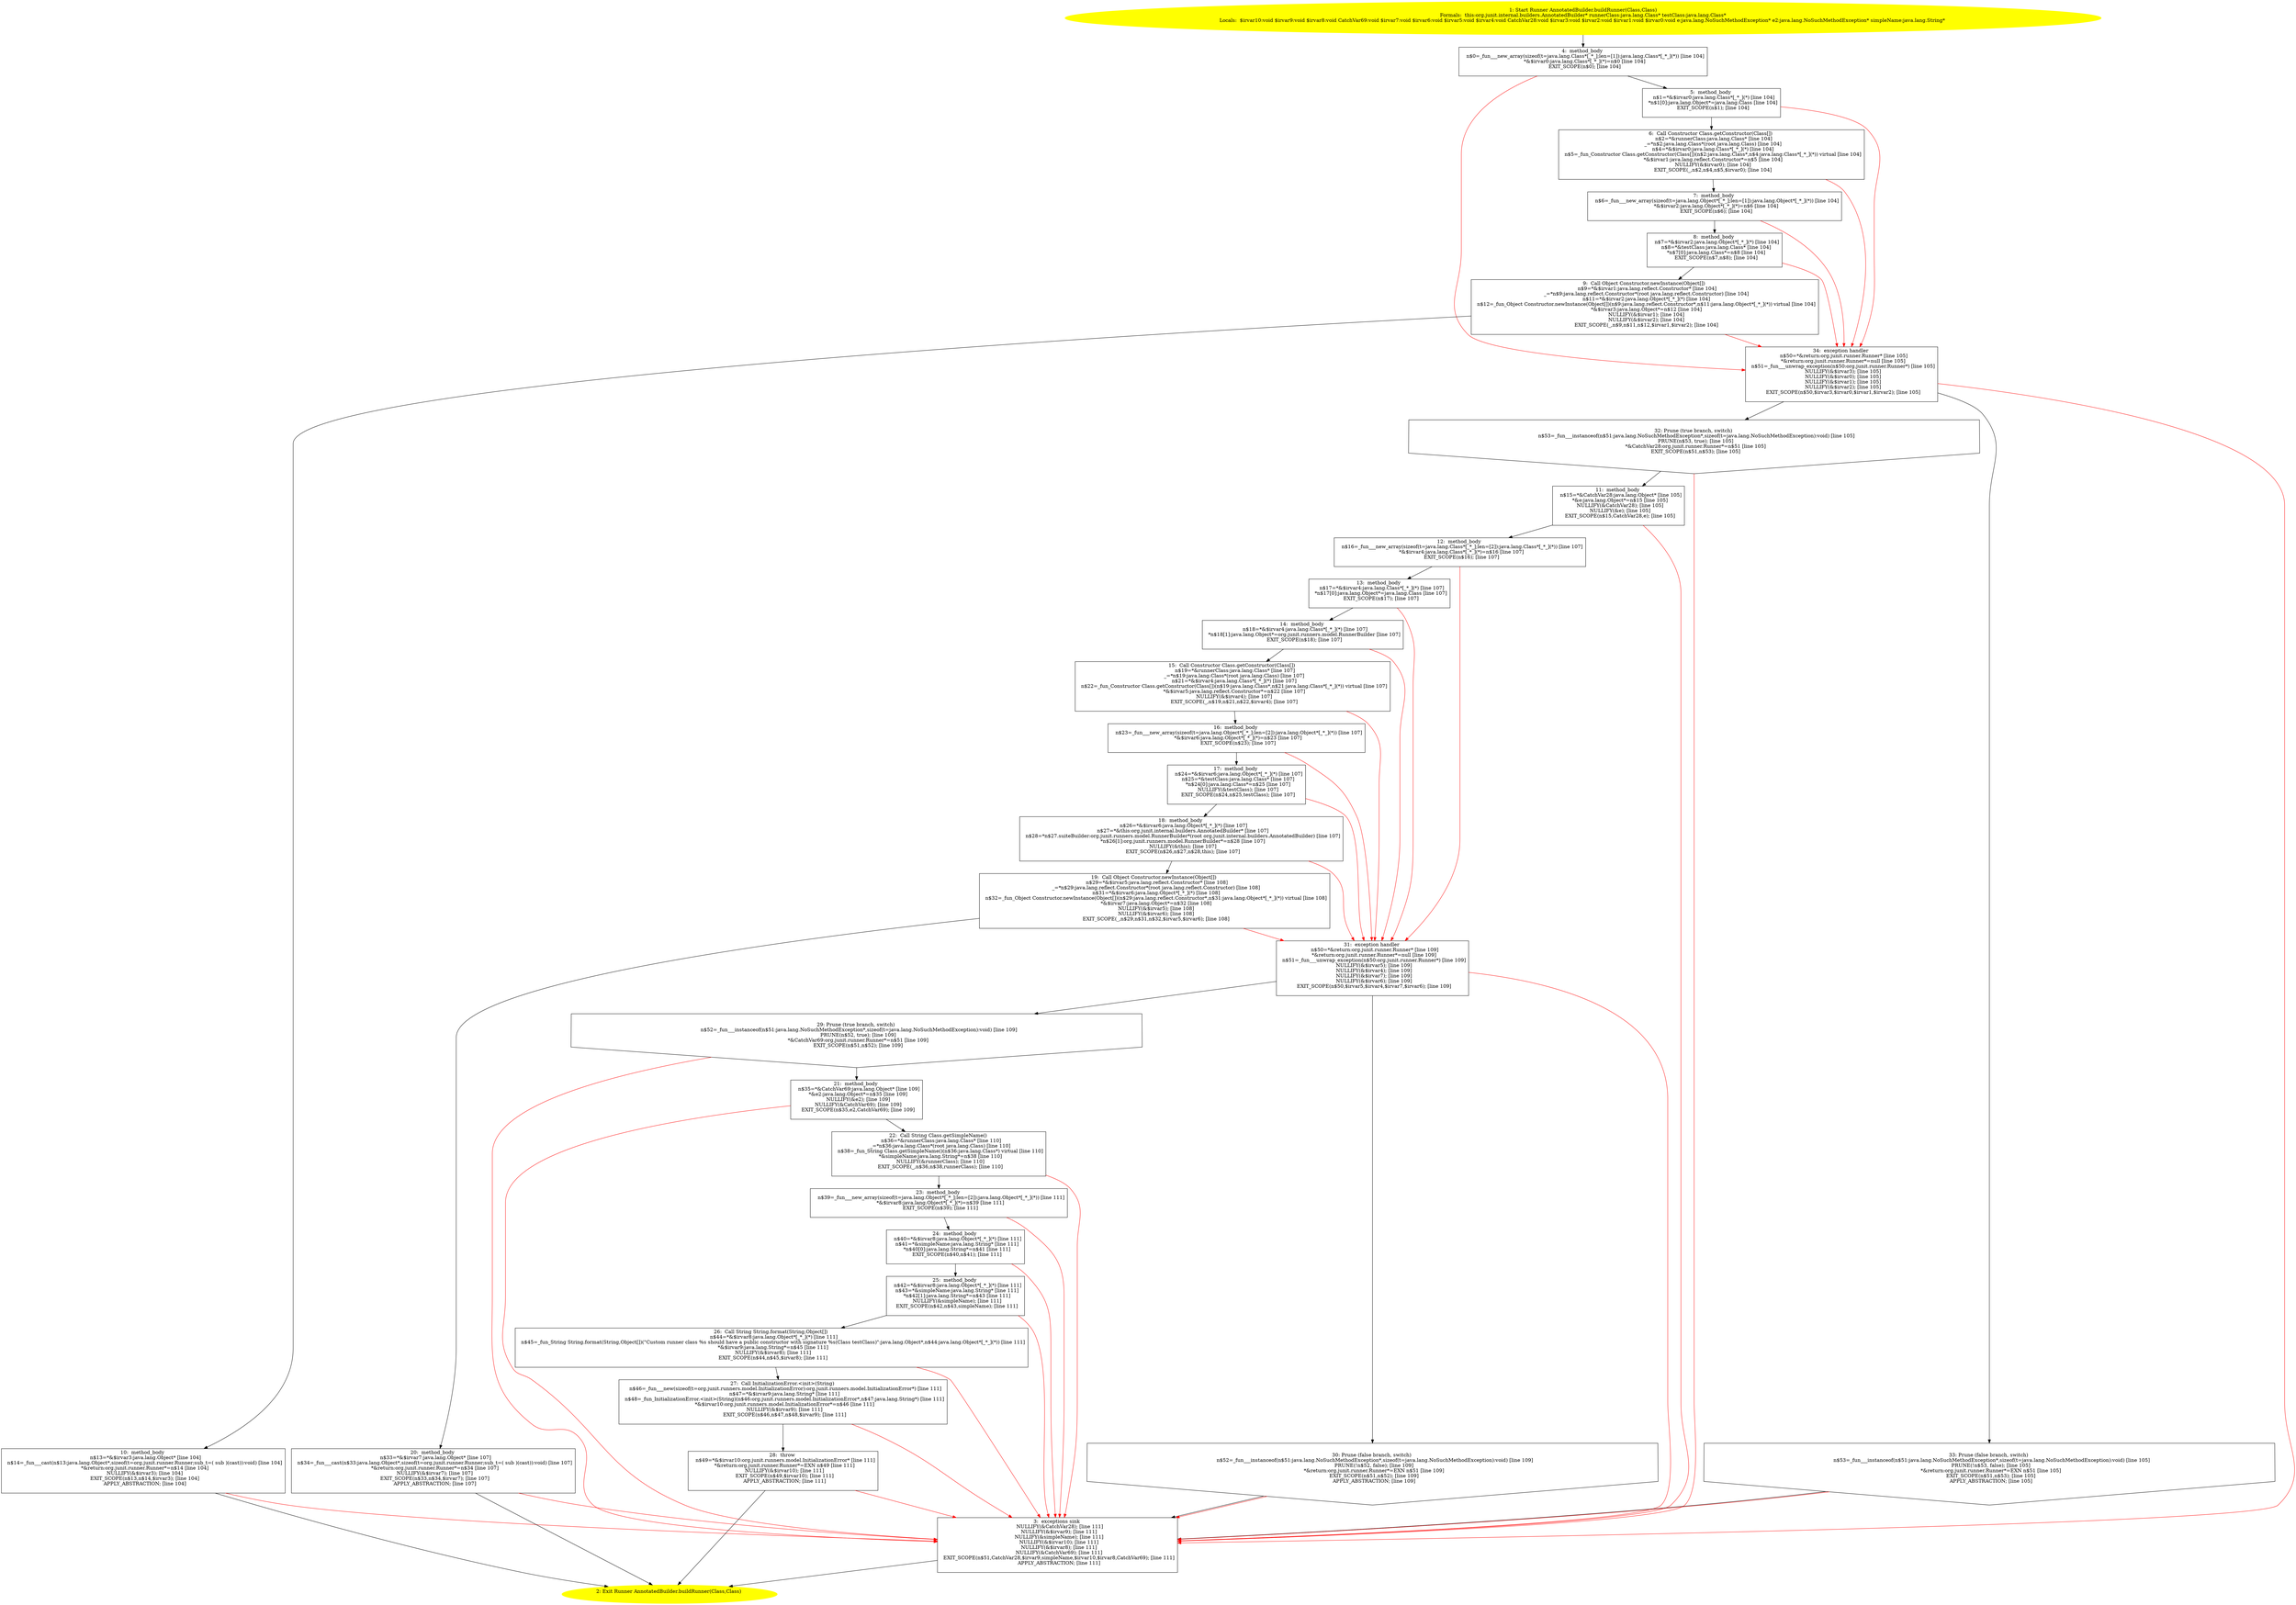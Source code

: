 /* @generated */
digraph cfg {
"org.junit.internal.builders.AnnotatedBuilder.buildRunner(java.lang.Class,java.lang.Class):org.junit..63492aeca225d064f7ba1cf9cd0d0d98_1" [label="1: Start Runner AnnotatedBuilder.buildRunner(Class,Class)\nFormals:  this:org.junit.internal.builders.AnnotatedBuilder* runnerClass:java.lang.Class* testClass:java.lang.Class*\nLocals:  $irvar10:void $irvar9:void $irvar8:void CatchVar69:void $irvar7:void $irvar6:void $irvar5:void $irvar4:void CatchVar28:void $irvar3:void $irvar2:void $irvar1:void $irvar0:void e:java.lang.NoSuchMethodException* e2:java.lang.NoSuchMethodException* simpleName:java.lang.String* \n  " color=yellow style=filled]
	

	 "org.junit.internal.builders.AnnotatedBuilder.buildRunner(java.lang.Class,java.lang.Class):org.junit..63492aeca225d064f7ba1cf9cd0d0d98_1" -> "org.junit.internal.builders.AnnotatedBuilder.buildRunner(java.lang.Class,java.lang.Class):org.junit..63492aeca225d064f7ba1cf9cd0d0d98_4" ;
"org.junit.internal.builders.AnnotatedBuilder.buildRunner(java.lang.Class,java.lang.Class):org.junit..63492aeca225d064f7ba1cf9cd0d0d98_2" [label="2: Exit Runner AnnotatedBuilder.buildRunner(Class,Class) \n  " color=yellow style=filled]
	

"org.junit.internal.builders.AnnotatedBuilder.buildRunner(java.lang.Class,java.lang.Class):org.junit..63492aeca225d064f7ba1cf9cd0d0d98_3" [label="3:  exceptions sink \n   NULLIFY(&CatchVar28); [line 111]\n  NULLIFY(&$irvar9); [line 111]\n  NULLIFY(&simpleName); [line 111]\n  NULLIFY(&$irvar10); [line 111]\n  NULLIFY(&$irvar8); [line 111]\n  NULLIFY(&CatchVar69); [line 111]\n  EXIT_SCOPE(n$51,CatchVar28,$irvar9,simpleName,$irvar10,$irvar8,CatchVar69); [line 111]\n  APPLY_ABSTRACTION; [line 111]\n " shape="box"]
	

	 "org.junit.internal.builders.AnnotatedBuilder.buildRunner(java.lang.Class,java.lang.Class):org.junit..63492aeca225d064f7ba1cf9cd0d0d98_3" -> "org.junit.internal.builders.AnnotatedBuilder.buildRunner(java.lang.Class,java.lang.Class):org.junit..63492aeca225d064f7ba1cf9cd0d0d98_2" ;
"org.junit.internal.builders.AnnotatedBuilder.buildRunner(java.lang.Class,java.lang.Class):org.junit..63492aeca225d064f7ba1cf9cd0d0d98_4" [label="4:  method_body \n   n$0=_fun___new_array(sizeof(t=java.lang.Class*[_*_];len=[1]):java.lang.Class*[_*_](*)) [line 104]\n  *&$irvar0:java.lang.Class*[_*_](*)=n$0 [line 104]\n  EXIT_SCOPE(n$0); [line 104]\n " shape="box"]
	

	 "org.junit.internal.builders.AnnotatedBuilder.buildRunner(java.lang.Class,java.lang.Class):org.junit..63492aeca225d064f7ba1cf9cd0d0d98_4" -> "org.junit.internal.builders.AnnotatedBuilder.buildRunner(java.lang.Class,java.lang.Class):org.junit..63492aeca225d064f7ba1cf9cd0d0d98_5" ;
	 "org.junit.internal.builders.AnnotatedBuilder.buildRunner(java.lang.Class,java.lang.Class):org.junit..63492aeca225d064f7ba1cf9cd0d0d98_4" -> "org.junit.internal.builders.AnnotatedBuilder.buildRunner(java.lang.Class,java.lang.Class):org.junit..63492aeca225d064f7ba1cf9cd0d0d98_34" [color="red" ];
"org.junit.internal.builders.AnnotatedBuilder.buildRunner(java.lang.Class,java.lang.Class):org.junit..63492aeca225d064f7ba1cf9cd0d0d98_5" [label="5:  method_body \n   n$1=*&$irvar0:java.lang.Class*[_*_](*) [line 104]\n  *n$1[0]:java.lang.Object*=java.lang.Class [line 104]\n  EXIT_SCOPE(n$1); [line 104]\n " shape="box"]
	

	 "org.junit.internal.builders.AnnotatedBuilder.buildRunner(java.lang.Class,java.lang.Class):org.junit..63492aeca225d064f7ba1cf9cd0d0d98_5" -> "org.junit.internal.builders.AnnotatedBuilder.buildRunner(java.lang.Class,java.lang.Class):org.junit..63492aeca225d064f7ba1cf9cd0d0d98_6" ;
	 "org.junit.internal.builders.AnnotatedBuilder.buildRunner(java.lang.Class,java.lang.Class):org.junit..63492aeca225d064f7ba1cf9cd0d0d98_5" -> "org.junit.internal.builders.AnnotatedBuilder.buildRunner(java.lang.Class,java.lang.Class):org.junit..63492aeca225d064f7ba1cf9cd0d0d98_34" [color="red" ];
"org.junit.internal.builders.AnnotatedBuilder.buildRunner(java.lang.Class,java.lang.Class):org.junit..63492aeca225d064f7ba1cf9cd0d0d98_6" [label="6:  Call Constructor Class.getConstructor(Class[]) \n   n$2=*&runnerClass:java.lang.Class* [line 104]\n  _=*n$2:java.lang.Class*(root java.lang.Class) [line 104]\n  n$4=*&$irvar0:java.lang.Class*[_*_](*) [line 104]\n  n$5=_fun_Constructor Class.getConstructor(Class[])(n$2:java.lang.Class*,n$4:java.lang.Class*[_*_](*)) virtual [line 104]\n  *&$irvar1:java.lang.reflect.Constructor*=n$5 [line 104]\n  NULLIFY(&$irvar0); [line 104]\n  EXIT_SCOPE(_,n$2,n$4,n$5,$irvar0); [line 104]\n " shape="box"]
	

	 "org.junit.internal.builders.AnnotatedBuilder.buildRunner(java.lang.Class,java.lang.Class):org.junit..63492aeca225d064f7ba1cf9cd0d0d98_6" -> "org.junit.internal.builders.AnnotatedBuilder.buildRunner(java.lang.Class,java.lang.Class):org.junit..63492aeca225d064f7ba1cf9cd0d0d98_7" ;
	 "org.junit.internal.builders.AnnotatedBuilder.buildRunner(java.lang.Class,java.lang.Class):org.junit..63492aeca225d064f7ba1cf9cd0d0d98_6" -> "org.junit.internal.builders.AnnotatedBuilder.buildRunner(java.lang.Class,java.lang.Class):org.junit..63492aeca225d064f7ba1cf9cd0d0d98_34" [color="red" ];
"org.junit.internal.builders.AnnotatedBuilder.buildRunner(java.lang.Class,java.lang.Class):org.junit..63492aeca225d064f7ba1cf9cd0d0d98_7" [label="7:  method_body \n   n$6=_fun___new_array(sizeof(t=java.lang.Object*[_*_];len=[1]):java.lang.Object*[_*_](*)) [line 104]\n  *&$irvar2:java.lang.Object*[_*_](*)=n$6 [line 104]\n  EXIT_SCOPE(n$6); [line 104]\n " shape="box"]
	

	 "org.junit.internal.builders.AnnotatedBuilder.buildRunner(java.lang.Class,java.lang.Class):org.junit..63492aeca225d064f7ba1cf9cd0d0d98_7" -> "org.junit.internal.builders.AnnotatedBuilder.buildRunner(java.lang.Class,java.lang.Class):org.junit..63492aeca225d064f7ba1cf9cd0d0d98_8" ;
	 "org.junit.internal.builders.AnnotatedBuilder.buildRunner(java.lang.Class,java.lang.Class):org.junit..63492aeca225d064f7ba1cf9cd0d0d98_7" -> "org.junit.internal.builders.AnnotatedBuilder.buildRunner(java.lang.Class,java.lang.Class):org.junit..63492aeca225d064f7ba1cf9cd0d0d98_34" [color="red" ];
"org.junit.internal.builders.AnnotatedBuilder.buildRunner(java.lang.Class,java.lang.Class):org.junit..63492aeca225d064f7ba1cf9cd0d0d98_8" [label="8:  method_body \n   n$7=*&$irvar2:java.lang.Object*[_*_](*) [line 104]\n  n$8=*&testClass:java.lang.Class* [line 104]\n  *n$7[0]:java.lang.Class*=n$8 [line 104]\n  EXIT_SCOPE(n$7,n$8); [line 104]\n " shape="box"]
	

	 "org.junit.internal.builders.AnnotatedBuilder.buildRunner(java.lang.Class,java.lang.Class):org.junit..63492aeca225d064f7ba1cf9cd0d0d98_8" -> "org.junit.internal.builders.AnnotatedBuilder.buildRunner(java.lang.Class,java.lang.Class):org.junit..63492aeca225d064f7ba1cf9cd0d0d98_9" ;
	 "org.junit.internal.builders.AnnotatedBuilder.buildRunner(java.lang.Class,java.lang.Class):org.junit..63492aeca225d064f7ba1cf9cd0d0d98_8" -> "org.junit.internal.builders.AnnotatedBuilder.buildRunner(java.lang.Class,java.lang.Class):org.junit..63492aeca225d064f7ba1cf9cd0d0d98_34" [color="red" ];
"org.junit.internal.builders.AnnotatedBuilder.buildRunner(java.lang.Class,java.lang.Class):org.junit..63492aeca225d064f7ba1cf9cd0d0d98_9" [label="9:  Call Object Constructor.newInstance(Object[]) \n   n$9=*&$irvar1:java.lang.reflect.Constructor* [line 104]\n  _=*n$9:java.lang.reflect.Constructor*(root java.lang.reflect.Constructor) [line 104]\n  n$11=*&$irvar2:java.lang.Object*[_*_](*) [line 104]\n  n$12=_fun_Object Constructor.newInstance(Object[])(n$9:java.lang.reflect.Constructor*,n$11:java.lang.Object*[_*_](*)) virtual [line 104]\n  *&$irvar3:java.lang.Object*=n$12 [line 104]\n  NULLIFY(&$irvar1); [line 104]\n  NULLIFY(&$irvar2); [line 104]\n  EXIT_SCOPE(_,n$9,n$11,n$12,$irvar1,$irvar2); [line 104]\n " shape="box"]
	

	 "org.junit.internal.builders.AnnotatedBuilder.buildRunner(java.lang.Class,java.lang.Class):org.junit..63492aeca225d064f7ba1cf9cd0d0d98_9" -> "org.junit.internal.builders.AnnotatedBuilder.buildRunner(java.lang.Class,java.lang.Class):org.junit..63492aeca225d064f7ba1cf9cd0d0d98_10" ;
	 "org.junit.internal.builders.AnnotatedBuilder.buildRunner(java.lang.Class,java.lang.Class):org.junit..63492aeca225d064f7ba1cf9cd0d0d98_9" -> "org.junit.internal.builders.AnnotatedBuilder.buildRunner(java.lang.Class,java.lang.Class):org.junit..63492aeca225d064f7ba1cf9cd0d0d98_34" [color="red" ];
"org.junit.internal.builders.AnnotatedBuilder.buildRunner(java.lang.Class,java.lang.Class):org.junit..63492aeca225d064f7ba1cf9cd0d0d98_10" [label="10:  method_body \n   n$13=*&$irvar3:java.lang.Object* [line 104]\n  n$14=_fun___cast(n$13:java.lang.Object*,sizeof(t=org.junit.runner.Runner;sub_t=( sub )(cast)):void) [line 104]\n  *&return:org.junit.runner.Runner*=n$14 [line 104]\n  NULLIFY(&$irvar3); [line 104]\n  EXIT_SCOPE(n$13,n$14,$irvar3); [line 104]\n  APPLY_ABSTRACTION; [line 104]\n " shape="box"]
	

	 "org.junit.internal.builders.AnnotatedBuilder.buildRunner(java.lang.Class,java.lang.Class):org.junit..63492aeca225d064f7ba1cf9cd0d0d98_10" -> "org.junit.internal.builders.AnnotatedBuilder.buildRunner(java.lang.Class,java.lang.Class):org.junit..63492aeca225d064f7ba1cf9cd0d0d98_2" ;
	 "org.junit.internal.builders.AnnotatedBuilder.buildRunner(java.lang.Class,java.lang.Class):org.junit..63492aeca225d064f7ba1cf9cd0d0d98_10" -> "org.junit.internal.builders.AnnotatedBuilder.buildRunner(java.lang.Class,java.lang.Class):org.junit..63492aeca225d064f7ba1cf9cd0d0d98_3" [color="red" ];
"org.junit.internal.builders.AnnotatedBuilder.buildRunner(java.lang.Class,java.lang.Class):org.junit..63492aeca225d064f7ba1cf9cd0d0d98_11" [label="11:  method_body \n   n$15=*&CatchVar28:java.lang.Object* [line 105]\n  *&e:java.lang.Object*=n$15 [line 105]\n  NULLIFY(&CatchVar28); [line 105]\n  NULLIFY(&e); [line 105]\n  EXIT_SCOPE(n$15,CatchVar28,e); [line 105]\n " shape="box"]
	

	 "org.junit.internal.builders.AnnotatedBuilder.buildRunner(java.lang.Class,java.lang.Class):org.junit..63492aeca225d064f7ba1cf9cd0d0d98_11" -> "org.junit.internal.builders.AnnotatedBuilder.buildRunner(java.lang.Class,java.lang.Class):org.junit..63492aeca225d064f7ba1cf9cd0d0d98_12" ;
	 "org.junit.internal.builders.AnnotatedBuilder.buildRunner(java.lang.Class,java.lang.Class):org.junit..63492aeca225d064f7ba1cf9cd0d0d98_11" -> "org.junit.internal.builders.AnnotatedBuilder.buildRunner(java.lang.Class,java.lang.Class):org.junit..63492aeca225d064f7ba1cf9cd0d0d98_3" [color="red" ];
"org.junit.internal.builders.AnnotatedBuilder.buildRunner(java.lang.Class,java.lang.Class):org.junit..63492aeca225d064f7ba1cf9cd0d0d98_12" [label="12:  method_body \n   n$16=_fun___new_array(sizeof(t=java.lang.Class*[_*_];len=[2]):java.lang.Class*[_*_](*)) [line 107]\n  *&$irvar4:java.lang.Class*[_*_](*)=n$16 [line 107]\n  EXIT_SCOPE(n$16); [line 107]\n " shape="box"]
	

	 "org.junit.internal.builders.AnnotatedBuilder.buildRunner(java.lang.Class,java.lang.Class):org.junit..63492aeca225d064f7ba1cf9cd0d0d98_12" -> "org.junit.internal.builders.AnnotatedBuilder.buildRunner(java.lang.Class,java.lang.Class):org.junit..63492aeca225d064f7ba1cf9cd0d0d98_13" ;
	 "org.junit.internal.builders.AnnotatedBuilder.buildRunner(java.lang.Class,java.lang.Class):org.junit..63492aeca225d064f7ba1cf9cd0d0d98_12" -> "org.junit.internal.builders.AnnotatedBuilder.buildRunner(java.lang.Class,java.lang.Class):org.junit..63492aeca225d064f7ba1cf9cd0d0d98_31" [color="red" ];
"org.junit.internal.builders.AnnotatedBuilder.buildRunner(java.lang.Class,java.lang.Class):org.junit..63492aeca225d064f7ba1cf9cd0d0d98_13" [label="13:  method_body \n   n$17=*&$irvar4:java.lang.Class*[_*_](*) [line 107]\n  *n$17[0]:java.lang.Object*=java.lang.Class [line 107]\n  EXIT_SCOPE(n$17); [line 107]\n " shape="box"]
	

	 "org.junit.internal.builders.AnnotatedBuilder.buildRunner(java.lang.Class,java.lang.Class):org.junit..63492aeca225d064f7ba1cf9cd0d0d98_13" -> "org.junit.internal.builders.AnnotatedBuilder.buildRunner(java.lang.Class,java.lang.Class):org.junit..63492aeca225d064f7ba1cf9cd0d0d98_14" ;
	 "org.junit.internal.builders.AnnotatedBuilder.buildRunner(java.lang.Class,java.lang.Class):org.junit..63492aeca225d064f7ba1cf9cd0d0d98_13" -> "org.junit.internal.builders.AnnotatedBuilder.buildRunner(java.lang.Class,java.lang.Class):org.junit..63492aeca225d064f7ba1cf9cd0d0d98_31" [color="red" ];
"org.junit.internal.builders.AnnotatedBuilder.buildRunner(java.lang.Class,java.lang.Class):org.junit..63492aeca225d064f7ba1cf9cd0d0d98_14" [label="14:  method_body \n   n$18=*&$irvar4:java.lang.Class*[_*_](*) [line 107]\n  *n$18[1]:java.lang.Object*=org.junit.runners.model.RunnerBuilder [line 107]\n  EXIT_SCOPE(n$18); [line 107]\n " shape="box"]
	

	 "org.junit.internal.builders.AnnotatedBuilder.buildRunner(java.lang.Class,java.lang.Class):org.junit..63492aeca225d064f7ba1cf9cd0d0d98_14" -> "org.junit.internal.builders.AnnotatedBuilder.buildRunner(java.lang.Class,java.lang.Class):org.junit..63492aeca225d064f7ba1cf9cd0d0d98_15" ;
	 "org.junit.internal.builders.AnnotatedBuilder.buildRunner(java.lang.Class,java.lang.Class):org.junit..63492aeca225d064f7ba1cf9cd0d0d98_14" -> "org.junit.internal.builders.AnnotatedBuilder.buildRunner(java.lang.Class,java.lang.Class):org.junit..63492aeca225d064f7ba1cf9cd0d0d98_31" [color="red" ];
"org.junit.internal.builders.AnnotatedBuilder.buildRunner(java.lang.Class,java.lang.Class):org.junit..63492aeca225d064f7ba1cf9cd0d0d98_15" [label="15:  Call Constructor Class.getConstructor(Class[]) \n   n$19=*&runnerClass:java.lang.Class* [line 107]\n  _=*n$19:java.lang.Class*(root java.lang.Class) [line 107]\n  n$21=*&$irvar4:java.lang.Class*[_*_](*) [line 107]\n  n$22=_fun_Constructor Class.getConstructor(Class[])(n$19:java.lang.Class*,n$21:java.lang.Class*[_*_](*)) virtual [line 107]\n  *&$irvar5:java.lang.reflect.Constructor*=n$22 [line 107]\n  NULLIFY(&$irvar4); [line 107]\n  EXIT_SCOPE(_,n$19,n$21,n$22,$irvar4); [line 107]\n " shape="box"]
	

	 "org.junit.internal.builders.AnnotatedBuilder.buildRunner(java.lang.Class,java.lang.Class):org.junit..63492aeca225d064f7ba1cf9cd0d0d98_15" -> "org.junit.internal.builders.AnnotatedBuilder.buildRunner(java.lang.Class,java.lang.Class):org.junit..63492aeca225d064f7ba1cf9cd0d0d98_16" ;
	 "org.junit.internal.builders.AnnotatedBuilder.buildRunner(java.lang.Class,java.lang.Class):org.junit..63492aeca225d064f7ba1cf9cd0d0d98_15" -> "org.junit.internal.builders.AnnotatedBuilder.buildRunner(java.lang.Class,java.lang.Class):org.junit..63492aeca225d064f7ba1cf9cd0d0d98_31" [color="red" ];
"org.junit.internal.builders.AnnotatedBuilder.buildRunner(java.lang.Class,java.lang.Class):org.junit..63492aeca225d064f7ba1cf9cd0d0d98_16" [label="16:  method_body \n   n$23=_fun___new_array(sizeof(t=java.lang.Object*[_*_];len=[2]):java.lang.Object*[_*_](*)) [line 107]\n  *&$irvar6:java.lang.Object*[_*_](*)=n$23 [line 107]\n  EXIT_SCOPE(n$23); [line 107]\n " shape="box"]
	

	 "org.junit.internal.builders.AnnotatedBuilder.buildRunner(java.lang.Class,java.lang.Class):org.junit..63492aeca225d064f7ba1cf9cd0d0d98_16" -> "org.junit.internal.builders.AnnotatedBuilder.buildRunner(java.lang.Class,java.lang.Class):org.junit..63492aeca225d064f7ba1cf9cd0d0d98_17" ;
	 "org.junit.internal.builders.AnnotatedBuilder.buildRunner(java.lang.Class,java.lang.Class):org.junit..63492aeca225d064f7ba1cf9cd0d0d98_16" -> "org.junit.internal.builders.AnnotatedBuilder.buildRunner(java.lang.Class,java.lang.Class):org.junit..63492aeca225d064f7ba1cf9cd0d0d98_31" [color="red" ];
"org.junit.internal.builders.AnnotatedBuilder.buildRunner(java.lang.Class,java.lang.Class):org.junit..63492aeca225d064f7ba1cf9cd0d0d98_17" [label="17:  method_body \n   n$24=*&$irvar6:java.lang.Object*[_*_](*) [line 107]\n  n$25=*&testClass:java.lang.Class* [line 107]\n  *n$24[0]:java.lang.Class*=n$25 [line 107]\n  NULLIFY(&testClass); [line 107]\n  EXIT_SCOPE(n$24,n$25,testClass); [line 107]\n " shape="box"]
	

	 "org.junit.internal.builders.AnnotatedBuilder.buildRunner(java.lang.Class,java.lang.Class):org.junit..63492aeca225d064f7ba1cf9cd0d0d98_17" -> "org.junit.internal.builders.AnnotatedBuilder.buildRunner(java.lang.Class,java.lang.Class):org.junit..63492aeca225d064f7ba1cf9cd0d0d98_18" ;
	 "org.junit.internal.builders.AnnotatedBuilder.buildRunner(java.lang.Class,java.lang.Class):org.junit..63492aeca225d064f7ba1cf9cd0d0d98_17" -> "org.junit.internal.builders.AnnotatedBuilder.buildRunner(java.lang.Class,java.lang.Class):org.junit..63492aeca225d064f7ba1cf9cd0d0d98_31" [color="red" ];
"org.junit.internal.builders.AnnotatedBuilder.buildRunner(java.lang.Class,java.lang.Class):org.junit..63492aeca225d064f7ba1cf9cd0d0d98_18" [label="18:  method_body \n   n$26=*&$irvar6:java.lang.Object*[_*_](*) [line 107]\n  n$27=*&this:org.junit.internal.builders.AnnotatedBuilder* [line 107]\n  n$28=*n$27.suiteBuilder:org.junit.runners.model.RunnerBuilder*(root org.junit.internal.builders.AnnotatedBuilder) [line 107]\n  *n$26[1]:org.junit.runners.model.RunnerBuilder*=n$28 [line 107]\n  NULLIFY(&this); [line 107]\n  EXIT_SCOPE(n$26,n$27,n$28,this); [line 107]\n " shape="box"]
	

	 "org.junit.internal.builders.AnnotatedBuilder.buildRunner(java.lang.Class,java.lang.Class):org.junit..63492aeca225d064f7ba1cf9cd0d0d98_18" -> "org.junit.internal.builders.AnnotatedBuilder.buildRunner(java.lang.Class,java.lang.Class):org.junit..63492aeca225d064f7ba1cf9cd0d0d98_19" ;
	 "org.junit.internal.builders.AnnotatedBuilder.buildRunner(java.lang.Class,java.lang.Class):org.junit..63492aeca225d064f7ba1cf9cd0d0d98_18" -> "org.junit.internal.builders.AnnotatedBuilder.buildRunner(java.lang.Class,java.lang.Class):org.junit..63492aeca225d064f7ba1cf9cd0d0d98_31" [color="red" ];
"org.junit.internal.builders.AnnotatedBuilder.buildRunner(java.lang.Class,java.lang.Class):org.junit..63492aeca225d064f7ba1cf9cd0d0d98_19" [label="19:  Call Object Constructor.newInstance(Object[]) \n   n$29=*&$irvar5:java.lang.reflect.Constructor* [line 108]\n  _=*n$29:java.lang.reflect.Constructor*(root java.lang.reflect.Constructor) [line 108]\n  n$31=*&$irvar6:java.lang.Object*[_*_](*) [line 108]\n  n$32=_fun_Object Constructor.newInstance(Object[])(n$29:java.lang.reflect.Constructor*,n$31:java.lang.Object*[_*_](*)) virtual [line 108]\n  *&$irvar7:java.lang.Object*=n$32 [line 108]\n  NULLIFY(&$irvar5); [line 108]\n  NULLIFY(&$irvar6); [line 108]\n  EXIT_SCOPE(_,n$29,n$31,n$32,$irvar5,$irvar6); [line 108]\n " shape="box"]
	

	 "org.junit.internal.builders.AnnotatedBuilder.buildRunner(java.lang.Class,java.lang.Class):org.junit..63492aeca225d064f7ba1cf9cd0d0d98_19" -> "org.junit.internal.builders.AnnotatedBuilder.buildRunner(java.lang.Class,java.lang.Class):org.junit..63492aeca225d064f7ba1cf9cd0d0d98_20" ;
	 "org.junit.internal.builders.AnnotatedBuilder.buildRunner(java.lang.Class,java.lang.Class):org.junit..63492aeca225d064f7ba1cf9cd0d0d98_19" -> "org.junit.internal.builders.AnnotatedBuilder.buildRunner(java.lang.Class,java.lang.Class):org.junit..63492aeca225d064f7ba1cf9cd0d0d98_31" [color="red" ];
"org.junit.internal.builders.AnnotatedBuilder.buildRunner(java.lang.Class,java.lang.Class):org.junit..63492aeca225d064f7ba1cf9cd0d0d98_20" [label="20:  method_body \n   n$33=*&$irvar7:java.lang.Object* [line 107]\n  n$34=_fun___cast(n$33:java.lang.Object*,sizeof(t=org.junit.runner.Runner;sub_t=( sub )(cast)):void) [line 107]\n  *&return:org.junit.runner.Runner*=n$34 [line 107]\n  NULLIFY(&$irvar7); [line 107]\n  EXIT_SCOPE(n$33,n$34,$irvar7); [line 107]\n  APPLY_ABSTRACTION; [line 107]\n " shape="box"]
	

	 "org.junit.internal.builders.AnnotatedBuilder.buildRunner(java.lang.Class,java.lang.Class):org.junit..63492aeca225d064f7ba1cf9cd0d0d98_20" -> "org.junit.internal.builders.AnnotatedBuilder.buildRunner(java.lang.Class,java.lang.Class):org.junit..63492aeca225d064f7ba1cf9cd0d0d98_2" ;
	 "org.junit.internal.builders.AnnotatedBuilder.buildRunner(java.lang.Class,java.lang.Class):org.junit..63492aeca225d064f7ba1cf9cd0d0d98_20" -> "org.junit.internal.builders.AnnotatedBuilder.buildRunner(java.lang.Class,java.lang.Class):org.junit..63492aeca225d064f7ba1cf9cd0d0d98_3" [color="red" ];
"org.junit.internal.builders.AnnotatedBuilder.buildRunner(java.lang.Class,java.lang.Class):org.junit..63492aeca225d064f7ba1cf9cd0d0d98_21" [label="21:  method_body \n   n$35=*&CatchVar69:java.lang.Object* [line 109]\n  *&e2:java.lang.Object*=n$35 [line 109]\n  NULLIFY(&e2); [line 109]\n  NULLIFY(&CatchVar69); [line 109]\n  EXIT_SCOPE(n$35,e2,CatchVar69); [line 109]\n " shape="box"]
	

	 "org.junit.internal.builders.AnnotatedBuilder.buildRunner(java.lang.Class,java.lang.Class):org.junit..63492aeca225d064f7ba1cf9cd0d0d98_21" -> "org.junit.internal.builders.AnnotatedBuilder.buildRunner(java.lang.Class,java.lang.Class):org.junit..63492aeca225d064f7ba1cf9cd0d0d98_22" ;
	 "org.junit.internal.builders.AnnotatedBuilder.buildRunner(java.lang.Class,java.lang.Class):org.junit..63492aeca225d064f7ba1cf9cd0d0d98_21" -> "org.junit.internal.builders.AnnotatedBuilder.buildRunner(java.lang.Class,java.lang.Class):org.junit..63492aeca225d064f7ba1cf9cd0d0d98_3" [color="red" ];
"org.junit.internal.builders.AnnotatedBuilder.buildRunner(java.lang.Class,java.lang.Class):org.junit..63492aeca225d064f7ba1cf9cd0d0d98_22" [label="22:  Call String Class.getSimpleName() \n   n$36=*&runnerClass:java.lang.Class* [line 110]\n  _=*n$36:java.lang.Class*(root java.lang.Class) [line 110]\n  n$38=_fun_String Class.getSimpleName()(n$36:java.lang.Class*) virtual [line 110]\n  *&simpleName:java.lang.String*=n$38 [line 110]\n  NULLIFY(&runnerClass); [line 110]\n  EXIT_SCOPE(_,n$36,n$38,runnerClass); [line 110]\n " shape="box"]
	

	 "org.junit.internal.builders.AnnotatedBuilder.buildRunner(java.lang.Class,java.lang.Class):org.junit..63492aeca225d064f7ba1cf9cd0d0d98_22" -> "org.junit.internal.builders.AnnotatedBuilder.buildRunner(java.lang.Class,java.lang.Class):org.junit..63492aeca225d064f7ba1cf9cd0d0d98_23" ;
	 "org.junit.internal.builders.AnnotatedBuilder.buildRunner(java.lang.Class,java.lang.Class):org.junit..63492aeca225d064f7ba1cf9cd0d0d98_22" -> "org.junit.internal.builders.AnnotatedBuilder.buildRunner(java.lang.Class,java.lang.Class):org.junit..63492aeca225d064f7ba1cf9cd0d0d98_3" [color="red" ];
"org.junit.internal.builders.AnnotatedBuilder.buildRunner(java.lang.Class,java.lang.Class):org.junit..63492aeca225d064f7ba1cf9cd0d0d98_23" [label="23:  method_body \n   n$39=_fun___new_array(sizeof(t=java.lang.Object*[_*_];len=[2]):java.lang.Object*[_*_](*)) [line 111]\n  *&$irvar8:java.lang.Object*[_*_](*)=n$39 [line 111]\n  EXIT_SCOPE(n$39); [line 111]\n " shape="box"]
	

	 "org.junit.internal.builders.AnnotatedBuilder.buildRunner(java.lang.Class,java.lang.Class):org.junit..63492aeca225d064f7ba1cf9cd0d0d98_23" -> "org.junit.internal.builders.AnnotatedBuilder.buildRunner(java.lang.Class,java.lang.Class):org.junit..63492aeca225d064f7ba1cf9cd0d0d98_24" ;
	 "org.junit.internal.builders.AnnotatedBuilder.buildRunner(java.lang.Class,java.lang.Class):org.junit..63492aeca225d064f7ba1cf9cd0d0d98_23" -> "org.junit.internal.builders.AnnotatedBuilder.buildRunner(java.lang.Class,java.lang.Class):org.junit..63492aeca225d064f7ba1cf9cd0d0d98_3" [color="red" ];
"org.junit.internal.builders.AnnotatedBuilder.buildRunner(java.lang.Class,java.lang.Class):org.junit..63492aeca225d064f7ba1cf9cd0d0d98_24" [label="24:  method_body \n   n$40=*&$irvar8:java.lang.Object*[_*_](*) [line 111]\n  n$41=*&simpleName:java.lang.String* [line 111]\n  *n$40[0]:java.lang.String*=n$41 [line 111]\n  EXIT_SCOPE(n$40,n$41); [line 111]\n " shape="box"]
	

	 "org.junit.internal.builders.AnnotatedBuilder.buildRunner(java.lang.Class,java.lang.Class):org.junit..63492aeca225d064f7ba1cf9cd0d0d98_24" -> "org.junit.internal.builders.AnnotatedBuilder.buildRunner(java.lang.Class,java.lang.Class):org.junit..63492aeca225d064f7ba1cf9cd0d0d98_25" ;
	 "org.junit.internal.builders.AnnotatedBuilder.buildRunner(java.lang.Class,java.lang.Class):org.junit..63492aeca225d064f7ba1cf9cd0d0d98_24" -> "org.junit.internal.builders.AnnotatedBuilder.buildRunner(java.lang.Class,java.lang.Class):org.junit..63492aeca225d064f7ba1cf9cd0d0d98_3" [color="red" ];
"org.junit.internal.builders.AnnotatedBuilder.buildRunner(java.lang.Class,java.lang.Class):org.junit..63492aeca225d064f7ba1cf9cd0d0d98_25" [label="25:  method_body \n   n$42=*&$irvar8:java.lang.Object*[_*_](*) [line 111]\n  n$43=*&simpleName:java.lang.String* [line 111]\n  *n$42[1]:java.lang.String*=n$43 [line 111]\n  NULLIFY(&simpleName); [line 111]\n  EXIT_SCOPE(n$42,n$43,simpleName); [line 111]\n " shape="box"]
	

	 "org.junit.internal.builders.AnnotatedBuilder.buildRunner(java.lang.Class,java.lang.Class):org.junit..63492aeca225d064f7ba1cf9cd0d0d98_25" -> "org.junit.internal.builders.AnnotatedBuilder.buildRunner(java.lang.Class,java.lang.Class):org.junit..63492aeca225d064f7ba1cf9cd0d0d98_26" ;
	 "org.junit.internal.builders.AnnotatedBuilder.buildRunner(java.lang.Class,java.lang.Class):org.junit..63492aeca225d064f7ba1cf9cd0d0d98_25" -> "org.junit.internal.builders.AnnotatedBuilder.buildRunner(java.lang.Class,java.lang.Class):org.junit..63492aeca225d064f7ba1cf9cd0d0d98_3" [color="red" ];
"org.junit.internal.builders.AnnotatedBuilder.buildRunner(java.lang.Class,java.lang.Class):org.junit..63492aeca225d064f7ba1cf9cd0d0d98_26" [label="26:  Call String String.format(String,Object[]) \n   n$44=*&$irvar8:java.lang.Object*[_*_](*) [line 111]\n  n$45=_fun_String String.format(String,Object[])(\"Custom runner class %s should have a public constructor with signature %s(Class testClass)\":java.lang.Object*,n$44:java.lang.Object*[_*_](*)) [line 111]\n  *&$irvar9:java.lang.String*=n$45 [line 111]\n  NULLIFY(&$irvar8); [line 111]\n  EXIT_SCOPE(n$44,n$45,$irvar8); [line 111]\n " shape="box"]
	

	 "org.junit.internal.builders.AnnotatedBuilder.buildRunner(java.lang.Class,java.lang.Class):org.junit..63492aeca225d064f7ba1cf9cd0d0d98_26" -> "org.junit.internal.builders.AnnotatedBuilder.buildRunner(java.lang.Class,java.lang.Class):org.junit..63492aeca225d064f7ba1cf9cd0d0d98_27" ;
	 "org.junit.internal.builders.AnnotatedBuilder.buildRunner(java.lang.Class,java.lang.Class):org.junit..63492aeca225d064f7ba1cf9cd0d0d98_26" -> "org.junit.internal.builders.AnnotatedBuilder.buildRunner(java.lang.Class,java.lang.Class):org.junit..63492aeca225d064f7ba1cf9cd0d0d98_3" [color="red" ];
"org.junit.internal.builders.AnnotatedBuilder.buildRunner(java.lang.Class,java.lang.Class):org.junit..63492aeca225d064f7ba1cf9cd0d0d98_27" [label="27:  Call InitializationError.<init>(String) \n   n$46=_fun___new(sizeof(t=org.junit.runners.model.InitializationError):org.junit.runners.model.InitializationError*) [line 111]\n  n$47=*&$irvar9:java.lang.String* [line 111]\n  n$48=_fun_InitializationError.<init>(String)(n$46:org.junit.runners.model.InitializationError*,n$47:java.lang.String*) [line 111]\n  *&$irvar10:org.junit.runners.model.InitializationError*=n$46 [line 111]\n  NULLIFY(&$irvar9); [line 111]\n  EXIT_SCOPE(n$46,n$47,n$48,$irvar9); [line 111]\n " shape="box"]
	

	 "org.junit.internal.builders.AnnotatedBuilder.buildRunner(java.lang.Class,java.lang.Class):org.junit..63492aeca225d064f7ba1cf9cd0d0d98_27" -> "org.junit.internal.builders.AnnotatedBuilder.buildRunner(java.lang.Class,java.lang.Class):org.junit..63492aeca225d064f7ba1cf9cd0d0d98_28" ;
	 "org.junit.internal.builders.AnnotatedBuilder.buildRunner(java.lang.Class,java.lang.Class):org.junit..63492aeca225d064f7ba1cf9cd0d0d98_27" -> "org.junit.internal.builders.AnnotatedBuilder.buildRunner(java.lang.Class,java.lang.Class):org.junit..63492aeca225d064f7ba1cf9cd0d0d98_3" [color="red" ];
"org.junit.internal.builders.AnnotatedBuilder.buildRunner(java.lang.Class,java.lang.Class):org.junit..63492aeca225d064f7ba1cf9cd0d0d98_28" [label="28:  throw \n   n$49=*&$irvar10:org.junit.runners.model.InitializationError* [line 111]\n  *&return:org.junit.runner.Runner*=EXN n$49 [line 111]\n  NULLIFY(&$irvar10); [line 111]\n  EXIT_SCOPE(n$49,$irvar10); [line 111]\n  APPLY_ABSTRACTION; [line 111]\n " shape="box"]
	

	 "org.junit.internal.builders.AnnotatedBuilder.buildRunner(java.lang.Class,java.lang.Class):org.junit..63492aeca225d064f7ba1cf9cd0d0d98_28" -> "org.junit.internal.builders.AnnotatedBuilder.buildRunner(java.lang.Class,java.lang.Class):org.junit..63492aeca225d064f7ba1cf9cd0d0d98_2" ;
	 "org.junit.internal.builders.AnnotatedBuilder.buildRunner(java.lang.Class,java.lang.Class):org.junit..63492aeca225d064f7ba1cf9cd0d0d98_28" -> "org.junit.internal.builders.AnnotatedBuilder.buildRunner(java.lang.Class,java.lang.Class):org.junit..63492aeca225d064f7ba1cf9cd0d0d98_3" [color="red" ];
"org.junit.internal.builders.AnnotatedBuilder.buildRunner(java.lang.Class,java.lang.Class):org.junit..63492aeca225d064f7ba1cf9cd0d0d98_29" [label="29: Prune (true branch, switch) \n   n$52=_fun___instanceof(n$51:java.lang.NoSuchMethodException*,sizeof(t=java.lang.NoSuchMethodException):void) [line 109]\n  PRUNE(n$52, true); [line 109]\n  *&CatchVar69:org.junit.runner.Runner*=n$51 [line 109]\n  EXIT_SCOPE(n$51,n$52); [line 109]\n " shape="invhouse"]
	

	 "org.junit.internal.builders.AnnotatedBuilder.buildRunner(java.lang.Class,java.lang.Class):org.junit..63492aeca225d064f7ba1cf9cd0d0d98_29" -> "org.junit.internal.builders.AnnotatedBuilder.buildRunner(java.lang.Class,java.lang.Class):org.junit..63492aeca225d064f7ba1cf9cd0d0d98_21" ;
	 "org.junit.internal.builders.AnnotatedBuilder.buildRunner(java.lang.Class,java.lang.Class):org.junit..63492aeca225d064f7ba1cf9cd0d0d98_29" -> "org.junit.internal.builders.AnnotatedBuilder.buildRunner(java.lang.Class,java.lang.Class):org.junit..63492aeca225d064f7ba1cf9cd0d0d98_3" [color="red" ];
"org.junit.internal.builders.AnnotatedBuilder.buildRunner(java.lang.Class,java.lang.Class):org.junit..63492aeca225d064f7ba1cf9cd0d0d98_30" [label="30: Prune (false branch, switch) \n   n$52=_fun___instanceof(n$51:java.lang.NoSuchMethodException*,sizeof(t=java.lang.NoSuchMethodException):void) [line 109]\n  PRUNE(!n$52, false); [line 109]\n  *&return:org.junit.runner.Runner*=EXN n$51 [line 109]\n  EXIT_SCOPE(n$51,n$52); [line 109]\n  APPLY_ABSTRACTION; [line 109]\n " shape="invhouse"]
	

	 "org.junit.internal.builders.AnnotatedBuilder.buildRunner(java.lang.Class,java.lang.Class):org.junit..63492aeca225d064f7ba1cf9cd0d0d98_30" -> "org.junit.internal.builders.AnnotatedBuilder.buildRunner(java.lang.Class,java.lang.Class):org.junit..63492aeca225d064f7ba1cf9cd0d0d98_3" ;
	 "org.junit.internal.builders.AnnotatedBuilder.buildRunner(java.lang.Class,java.lang.Class):org.junit..63492aeca225d064f7ba1cf9cd0d0d98_30" -> "org.junit.internal.builders.AnnotatedBuilder.buildRunner(java.lang.Class,java.lang.Class):org.junit..63492aeca225d064f7ba1cf9cd0d0d98_3" [color="red" ];
"org.junit.internal.builders.AnnotatedBuilder.buildRunner(java.lang.Class,java.lang.Class):org.junit..63492aeca225d064f7ba1cf9cd0d0d98_31" [label="31:  exception handler \n   n$50=*&return:org.junit.runner.Runner* [line 109]\n  *&return:org.junit.runner.Runner*=null [line 109]\n  n$51=_fun___unwrap_exception(n$50:org.junit.runner.Runner*) [line 109]\n  NULLIFY(&$irvar5); [line 109]\n  NULLIFY(&$irvar4); [line 109]\n  NULLIFY(&$irvar7); [line 109]\n  NULLIFY(&$irvar6); [line 109]\n  EXIT_SCOPE(n$50,$irvar5,$irvar4,$irvar7,$irvar6); [line 109]\n " shape="box"]
	

	 "org.junit.internal.builders.AnnotatedBuilder.buildRunner(java.lang.Class,java.lang.Class):org.junit..63492aeca225d064f7ba1cf9cd0d0d98_31" -> "org.junit.internal.builders.AnnotatedBuilder.buildRunner(java.lang.Class,java.lang.Class):org.junit..63492aeca225d064f7ba1cf9cd0d0d98_29" ;
	 "org.junit.internal.builders.AnnotatedBuilder.buildRunner(java.lang.Class,java.lang.Class):org.junit..63492aeca225d064f7ba1cf9cd0d0d98_31" -> "org.junit.internal.builders.AnnotatedBuilder.buildRunner(java.lang.Class,java.lang.Class):org.junit..63492aeca225d064f7ba1cf9cd0d0d98_30" ;
	 "org.junit.internal.builders.AnnotatedBuilder.buildRunner(java.lang.Class,java.lang.Class):org.junit..63492aeca225d064f7ba1cf9cd0d0d98_31" -> "org.junit.internal.builders.AnnotatedBuilder.buildRunner(java.lang.Class,java.lang.Class):org.junit..63492aeca225d064f7ba1cf9cd0d0d98_3" [color="red" ];
"org.junit.internal.builders.AnnotatedBuilder.buildRunner(java.lang.Class,java.lang.Class):org.junit..63492aeca225d064f7ba1cf9cd0d0d98_32" [label="32: Prune (true branch, switch) \n   n$53=_fun___instanceof(n$51:java.lang.NoSuchMethodException*,sizeof(t=java.lang.NoSuchMethodException):void) [line 105]\n  PRUNE(n$53, true); [line 105]\n  *&CatchVar28:org.junit.runner.Runner*=n$51 [line 105]\n  EXIT_SCOPE(n$51,n$53); [line 105]\n " shape="invhouse"]
	

	 "org.junit.internal.builders.AnnotatedBuilder.buildRunner(java.lang.Class,java.lang.Class):org.junit..63492aeca225d064f7ba1cf9cd0d0d98_32" -> "org.junit.internal.builders.AnnotatedBuilder.buildRunner(java.lang.Class,java.lang.Class):org.junit..63492aeca225d064f7ba1cf9cd0d0d98_11" ;
	 "org.junit.internal.builders.AnnotatedBuilder.buildRunner(java.lang.Class,java.lang.Class):org.junit..63492aeca225d064f7ba1cf9cd0d0d98_32" -> "org.junit.internal.builders.AnnotatedBuilder.buildRunner(java.lang.Class,java.lang.Class):org.junit..63492aeca225d064f7ba1cf9cd0d0d98_3" [color="red" ];
"org.junit.internal.builders.AnnotatedBuilder.buildRunner(java.lang.Class,java.lang.Class):org.junit..63492aeca225d064f7ba1cf9cd0d0d98_33" [label="33: Prune (false branch, switch) \n   n$53=_fun___instanceof(n$51:java.lang.NoSuchMethodException*,sizeof(t=java.lang.NoSuchMethodException):void) [line 105]\n  PRUNE(!n$53, false); [line 105]\n  *&return:org.junit.runner.Runner*=EXN n$51 [line 105]\n  EXIT_SCOPE(n$51,n$53); [line 105]\n  APPLY_ABSTRACTION; [line 105]\n " shape="invhouse"]
	

	 "org.junit.internal.builders.AnnotatedBuilder.buildRunner(java.lang.Class,java.lang.Class):org.junit..63492aeca225d064f7ba1cf9cd0d0d98_33" -> "org.junit.internal.builders.AnnotatedBuilder.buildRunner(java.lang.Class,java.lang.Class):org.junit..63492aeca225d064f7ba1cf9cd0d0d98_3" ;
	 "org.junit.internal.builders.AnnotatedBuilder.buildRunner(java.lang.Class,java.lang.Class):org.junit..63492aeca225d064f7ba1cf9cd0d0d98_33" -> "org.junit.internal.builders.AnnotatedBuilder.buildRunner(java.lang.Class,java.lang.Class):org.junit..63492aeca225d064f7ba1cf9cd0d0d98_3" [color="red" ];
"org.junit.internal.builders.AnnotatedBuilder.buildRunner(java.lang.Class,java.lang.Class):org.junit..63492aeca225d064f7ba1cf9cd0d0d98_34" [label="34:  exception handler \n   n$50=*&return:org.junit.runner.Runner* [line 105]\n  *&return:org.junit.runner.Runner*=null [line 105]\n  n$51=_fun___unwrap_exception(n$50:org.junit.runner.Runner*) [line 105]\n  NULLIFY(&$irvar3); [line 105]\n  NULLIFY(&$irvar0); [line 105]\n  NULLIFY(&$irvar1); [line 105]\n  NULLIFY(&$irvar2); [line 105]\n  EXIT_SCOPE(n$50,$irvar3,$irvar0,$irvar1,$irvar2); [line 105]\n " shape="box"]
	

	 "org.junit.internal.builders.AnnotatedBuilder.buildRunner(java.lang.Class,java.lang.Class):org.junit..63492aeca225d064f7ba1cf9cd0d0d98_34" -> "org.junit.internal.builders.AnnotatedBuilder.buildRunner(java.lang.Class,java.lang.Class):org.junit..63492aeca225d064f7ba1cf9cd0d0d98_32" ;
	 "org.junit.internal.builders.AnnotatedBuilder.buildRunner(java.lang.Class,java.lang.Class):org.junit..63492aeca225d064f7ba1cf9cd0d0d98_34" -> "org.junit.internal.builders.AnnotatedBuilder.buildRunner(java.lang.Class,java.lang.Class):org.junit..63492aeca225d064f7ba1cf9cd0d0d98_33" ;
	 "org.junit.internal.builders.AnnotatedBuilder.buildRunner(java.lang.Class,java.lang.Class):org.junit..63492aeca225d064f7ba1cf9cd0d0d98_34" -> "org.junit.internal.builders.AnnotatedBuilder.buildRunner(java.lang.Class,java.lang.Class):org.junit..63492aeca225d064f7ba1cf9cd0d0d98_3" [color="red" ];
}
